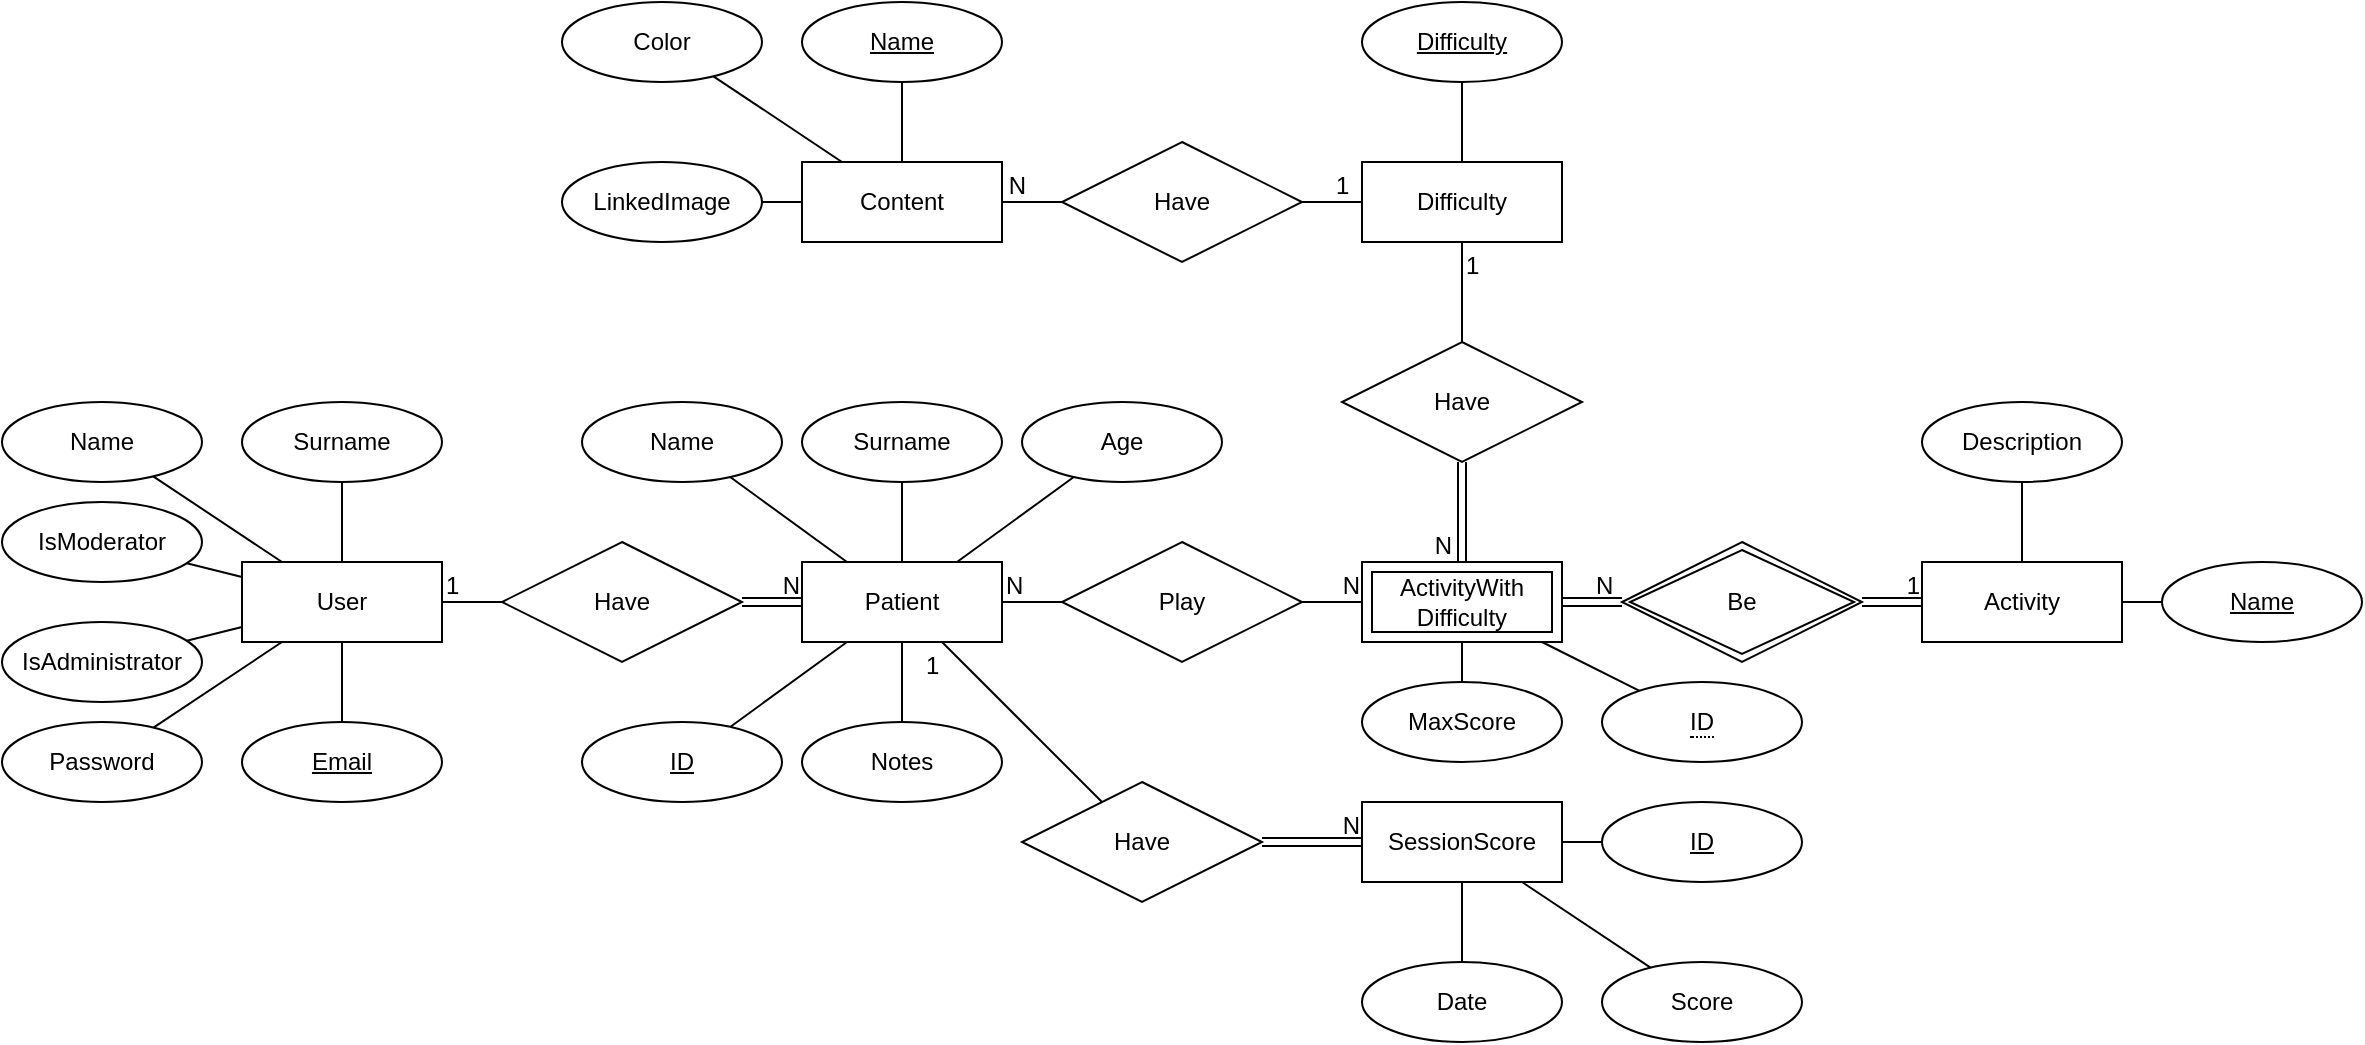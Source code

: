 <mxfile>
    <diagram id="X7ddk2W8EK-1jcMmWwcX" name="Pagina-1">
        <mxGraphModel dx="1608" dy="1576" grid="1" gridSize="10" guides="1" tooltips="1" connect="1" arrows="1" fold="1" page="1" pageScale="1" pageWidth="827" pageHeight="1169" math="0" shadow="0">
            <root>
                <mxCell id="0"/>
                <mxCell id="1" parent="0"/>
                <mxCell id="2" value="Content" style="whiteSpace=wrap;html=1;align=center;" parent="1" vertex="1">
                    <mxGeometry x="40" y="40" width="100" height="40" as="geometry"/>
                </mxCell>
                <mxCell id="4" value="Name" style="ellipse;whiteSpace=wrap;html=1;align=center;fontStyle=4" parent="1" vertex="1">
                    <mxGeometry x="40" y="-40" width="100" height="40" as="geometry"/>
                </mxCell>
                <mxCell id="5" value="LinkedImage" style="ellipse;whiteSpace=wrap;html=1;align=center;" parent="1" vertex="1">
                    <mxGeometry x="-80" y="40" width="100" height="40" as="geometry"/>
                </mxCell>
                <mxCell id="8" value="Difficulty" style="whiteSpace=wrap;html=1;align=center;" parent="1" vertex="1">
                    <mxGeometry x="320" y="40" width="100" height="40" as="geometry"/>
                </mxCell>
                <mxCell id="9" value="Difficulty" style="ellipse;whiteSpace=wrap;html=1;align=center;fontStyle=4;" parent="1" vertex="1">
                    <mxGeometry x="320" y="-40" width="100" height="40" as="geometry"/>
                </mxCell>
                <mxCell id="18" value="" style="endArrow=none;html=1;rounded=0;" parent="1" source="8" target="9" edge="1">
                    <mxGeometry relative="1" as="geometry">
                        <mxPoint x="-110" y="40" as="sourcePoint"/>
                        <mxPoint x="50" y="40" as="targetPoint"/>
                    </mxGeometry>
                </mxCell>
                <mxCell id="19" value="" style="endArrow=none;html=1;rounded=0;" parent="1" source="2" target="4" edge="1">
                    <mxGeometry relative="1" as="geometry">
                        <mxPoint x="40" y="40" as="sourcePoint"/>
                        <mxPoint x="200" y="40" as="targetPoint"/>
                    </mxGeometry>
                </mxCell>
                <mxCell id="20" value="" style="endArrow=none;html=1;rounded=0;" parent="1" source="2" target="5" edge="1">
                    <mxGeometry relative="1" as="geometry">
                        <mxPoint x="40" y="40" as="sourcePoint"/>
                        <mxPoint x="200" y="40" as="targetPoint"/>
                    </mxGeometry>
                </mxCell>
                <mxCell id="21" value="User" style="whiteSpace=wrap;html=1;align=center;" parent="1" vertex="1">
                    <mxGeometry x="-240" y="240" width="100" height="40" as="geometry"/>
                </mxCell>
                <mxCell id="22" value="Name" style="ellipse;whiteSpace=wrap;html=1;align=center;" parent="1" vertex="1">
                    <mxGeometry x="-360" y="160" width="100" height="40" as="geometry"/>
                </mxCell>
                <mxCell id="23" value="Surname" style="ellipse;whiteSpace=wrap;html=1;align=center;" parent="1" vertex="1">
                    <mxGeometry x="-240" y="160" width="100" height="40" as="geometry"/>
                </mxCell>
                <mxCell id="24" value="Email" style="ellipse;whiteSpace=wrap;html=1;align=center;fontStyle=4" parent="1" vertex="1">
                    <mxGeometry x="-240" y="320" width="100" height="40" as="geometry"/>
                </mxCell>
                <mxCell id="25" value="" style="endArrow=none;html=1;rounded=0;" edge="1" parent="1" source="24" target="21">
                    <mxGeometry relative="1" as="geometry">
                        <mxPoint x="-90" y="130" as="sourcePoint"/>
                        <mxPoint x="70" y="130" as="targetPoint"/>
                    </mxGeometry>
                </mxCell>
                <mxCell id="26" value="" style="endArrow=none;html=1;rounded=0;" edge="1" parent="1" source="23" target="21">
                    <mxGeometry relative="1" as="geometry">
                        <mxPoint x="-90" y="130" as="sourcePoint"/>
                        <mxPoint x="70" y="130" as="targetPoint"/>
                    </mxGeometry>
                </mxCell>
                <mxCell id="27" value="" style="endArrow=none;html=1;rounded=0;" edge="1" parent="1" source="22" target="21">
                    <mxGeometry relative="1" as="geometry">
                        <mxPoint x="-90" y="130" as="sourcePoint"/>
                        <mxPoint x="70" y="130" as="targetPoint"/>
                    </mxGeometry>
                </mxCell>
                <mxCell id="28" value="IsModerator" style="ellipse;whiteSpace=wrap;html=1;align=center;" vertex="1" parent="1">
                    <mxGeometry x="-360" y="210" width="100" height="40" as="geometry"/>
                </mxCell>
                <mxCell id="29" value="IsAdministrator" style="ellipse;whiteSpace=wrap;html=1;align=center;" vertex="1" parent="1">
                    <mxGeometry x="-360" y="270" width="100" height="40" as="geometry"/>
                </mxCell>
                <mxCell id="31" value="" style="endArrow=none;html=1;rounded=0;" edge="1" parent="1" source="28" target="21">
                    <mxGeometry relative="1" as="geometry">
                        <mxPoint x="-170" y="230" as="sourcePoint"/>
                        <mxPoint x="-10" y="230" as="targetPoint"/>
                    </mxGeometry>
                </mxCell>
                <mxCell id="32" value="" style="endArrow=none;html=1;rounded=0;" edge="1" parent="1" source="29" target="21">
                    <mxGeometry relative="1" as="geometry">
                        <mxPoint x="-170" y="230" as="sourcePoint"/>
                        <mxPoint x="-10" y="230" as="targetPoint"/>
                    </mxGeometry>
                </mxCell>
                <mxCell id="33" value="Patient" style="whiteSpace=wrap;html=1;align=center;" vertex="1" parent="1">
                    <mxGeometry x="40" y="240" width="100" height="40" as="geometry"/>
                </mxCell>
                <mxCell id="35" value="" style="endArrow=none;html=1;rounded=0;shape=link;" edge="1" parent="1" source="34" target="33">
                    <mxGeometry relative="1" as="geometry">
                        <mxPoint x="-100" y="260" as="sourcePoint"/>
                        <mxPoint x="60" y="260" as="targetPoint"/>
                    </mxGeometry>
                </mxCell>
                <mxCell id="37" value="N" style="resizable=0;html=1;whiteSpace=wrap;align=right;verticalAlign=bottom;" connectable="0" vertex="1" parent="35">
                    <mxGeometry x="1" relative="1" as="geometry"/>
                </mxCell>
                <mxCell id="38" value="" style="endArrow=none;html=1;rounded=0;" edge="1" parent="1" source="21" target="34">
                    <mxGeometry relative="1" as="geometry">
                        <mxPoint x="-140" y="260" as="sourcePoint"/>
                        <mxPoint x="40" y="260" as="targetPoint"/>
                    </mxGeometry>
                </mxCell>
                <mxCell id="39" value="1" style="resizable=0;html=1;whiteSpace=wrap;align=left;verticalAlign=bottom;" connectable="0" vertex="1" parent="38">
                    <mxGeometry x="-1" relative="1" as="geometry"/>
                </mxCell>
                <mxCell id="34" value="Have" style="shape=rhombus;perimeter=rhombusPerimeter;whiteSpace=wrap;html=1;align=center;" vertex="1" parent="1">
                    <mxGeometry x="-110" y="230" width="120" height="60" as="geometry"/>
                </mxCell>
                <mxCell id="41" value="Name" style="ellipse;whiteSpace=wrap;html=1;align=center;" vertex="1" parent="1">
                    <mxGeometry x="-70" y="160" width="100" height="40" as="geometry"/>
                </mxCell>
                <mxCell id="42" value="Surname" style="ellipse;whiteSpace=wrap;html=1;align=center;" vertex="1" parent="1">
                    <mxGeometry x="40" y="160" width="100" height="40" as="geometry"/>
                </mxCell>
                <mxCell id="43" value="Age" style="ellipse;whiteSpace=wrap;html=1;align=center;" vertex="1" parent="1">
                    <mxGeometry x="150" y="160" width="100" height="40" as="geometry"/>
                </mxCell>
                <mxCell id="44" value="ID" style="ellipse;whiteSpace=wrap;html=1;align=center;fontStyle=4" vertex="1" parent="1">
                    <mxGeometry x="-70" y="320" width="100" height="40" as="geometry"/>
                </mxCell>
                <mxCell id="45" value="" style="endArrow=none;html=1;rounded=0;" edge="1" parent="1" source="33" target="41">
                    <mxGeometry relative="1" as="geometry">
                        <mxPoint x="-60" y="280" as="sourcePoint"/>
                        <mxPoint x="100" y="280" as="targetPoint"/>
                    </mxGeometry>
                </mxCell>
                <mxCell id="46" value="" style="endArrow=none;html=1;rounded=0;" edge="1" parent="1" source="33" target="42">
                    <mxGeometry relative="1" as="geometry">
                        <mxPoint x="-60" y="280" as="sourcePoint"/>
                        <mxPoint x="100" y="280" as="targetPoint"/>
                    </mxGeometry>
                </mxCell>
                <mxCell id="47" value="" style="endArrow=none;html=1;rounded=0;" edge="1" parent="1" source="33" target="43">
                    <mxGeometry relative="1" as="geometry">
                        <mxPoint x="-60" y="280" as="sourcePoint"/>
                        <mxPoint x="100" y="280" as="targetPoint"/>
                    </mxGeometry>
                </mxCell>
                <mxCell id="48" value="" style="endArrow=none;html=1;rounded=0;" edge="1" parent="1" source="33" target="44">
                    <mxGeometry relative="1" as="geometry">
                        <mxPoint x="-60" y="280" as="sourcePoint"/>
                        <mxPoint x="100" y="280" as="targetPoint"/>
                    </mxGeometry>
                </mxCell>
                <mxCell id="49" value="Notes" style="ellipse;whiteSpace=wrap;html=1;align=center;" vertex="1" parent="1">
                    <mxGeometry x="40" y="320" width="100" height="40" as="geometry"/>
                </mxCell>
                <mxCell id="50" value="" style="endArrow=none;html=1;rounded=0;" edge="1" parent="1" source="33" target="49">
                    <mxGeometry relative="1" as="geometry">
                        <mxPoint x="50" y="350" as="sourcePoint"/>
                        <mxPoint x="210" y="350" as="targetPoint"/>
                    </mxGeometry>
                </mxCell>
                <mxCell id="51" value="Activity" style="whiteSpace=wrap;html=1;align=center;" vertex="1" parent="1">
                    <mxGeometry x="600" y="240" width="100" height="40" as="geometry"/>
                </mxCell>
                <mxCell id="59" value="Name" style="ellipse;whiteSpace=wrap;html=1;align=center;fontStyle=4" vertex="1" parent="1">
                    <mxGeometry x="720" y="240" width="100" height="40" as="geometry"/>
                </mxCell>
                <mxCell id="60" value="" style="endArrow=none;html=1;rounded=0;" edge="1" parent="1" source="51" target="59">
                    <mxGeometry relative="1" as="geometry">
                        <mxPoint x="610" y="40" as="sourcePoint"/>
                        <mxPoint x="770" y="40" as="targetPoint"/>
                    </mxGeometry>
                </mxCell>
                <mxCell id="62" value="" style="endArrow=none;html=1;rounded=0;" edge="1" parent="1" source="94" target="51">
                    <mxGeometry relative="1" as="geometry">
                        <mxPoint x="600" y="20" as="sourcePoint"/>
                        <mxPoint x="540" y="70" as="targetPoint"/>
                    </mxGeometry>
                </mxCell>
                <mxCell id="68" value="" style="endArrow=none;html=1;rounded=0;" edge="1" parent="1" source="93" target="95">
                    <mxGeometry relative="1" as="geometry">
                        <mxPoint x="510" y="20" as="sourcePoint"/>
                        <mxPoint x="624.275" y="-42.85" as="targetPoint"/>
                    </mxGeometry>
                </mxCell>
                <mxCell id="69" value="SessionScore" style="whiteSpace=wrap;html=1;align=center;" vertex="1" parent="1">
                    <mxGeometry x="320" y="360" width="100" height="40" as="geometry"/>
                </mxCell>
                <mxCell id="71" value="" style="endArrow=none;html=1;rounded=0;shape=link;" edge="1" parent="1" source="70" target="69">
                    <mxGeometry relative="1" as="geometry">
                        <mxPoint x="-50" y="270" as="sourcePoint"/>
                        <mxPoint x="110" y="270" as="targetPoint"/>
                    </mxGeometry>
                </mxCell>
                <mxCell id="73" value="N" style="resizable=0;html=1;whiteSpace=wrap;align=right;verticalAlign=bottom;" connectable="0" vertex="1" parent="71">
                    <mxGeometry x="1" relative="1" as="geometry"/>
                </mxCell>
                <mxCell id="74" value="" style="endArrow=none;html=1;rounded=0;" edge="1" parent="1" source="33" target="70">
                    <mxGeometry relative="1" as="geometry">
                        <mxPoint x="137" y="280" as="sourcePoint"/>
                        <mxPoint x="323" y="360" as="targetPoint"/>
                    </mxGeometry>
                </mxCell>
                <mxCell id="75" value="1" style="resizable=0;html=1;whiteSpace=wrap;align=left;verticalAlign=bottom;" connectable="0" vertex="1" parent="74">
                    <mxGeometry x="-1" relative="1" as="geometry">
                        <mxPoint x="-10" y="20" as="offset"/>
                    </mxGeometry>
                </mxCell>
                <mxCell id="70" value="Have" style="shape=rhombus;perimeter=rhombusPerimeter;whiteSpace=wrap;html=1;align=center;" vertex="1" parent="1">
                    <mxGeometry x="150" y="350" width="120" height="60" as="geometry"/>
                </mxCell>
                <mxCell id="77" value="ID" style="ellipse;whiteSpace=wrap;html=1;align=center;fontStyle=4;" vertex="1" parent="1">
                    <mxGeometry x="440" y="360" width="100" height="40" as="geometry"/>
                </mxCell>
                <mxCell id="79" value="Score" style="ellipse;whiteSpace=wrap;html=1;align=center;" vertex="1" parent="1">
                    <mxGeometry x="440" y="440" width="100" height="40" as="geometry"/>
                </mxCell>
                <mxCell id="81" value="Date" style="ellipse;whiteSpace=wrap;html=1;align=center;" vertex="1" parent="1">
                    <mxGeometry x="320" y="440" width="100" height="40" as="geometry"/>
                </mxCell>
                <mxCell id="83" value="" style="endArrow=none;html=1;rounded=0;" edge="1" parent="1" source="69" target="77">
                    <mxGeometry relative="1" as="geometry">
                        <mxPoint x="350" y="300" as="sourcePoint"/>
                        <mxPoint x="510" y="300" as="targetPoint"/>
                    </mxGeometry>
                </mxCell>
                <mxCell id="85" value="" style="endArrow=none;html=1;rounded=0;" edge="1" parent="1" source="69" target="79">
                    <mxGeometry relative="1" as="geometry">
                        <mxPoint x="350" y="300" as="sourcePoint"/>
                        <mxPoint x="510" y="300" as="targetPoint"/>
                    </mxGeometry>
                </mxCell>
                <mxCell id="89" value="" style="endArrow=none;html=1;rounded=0;" edge="1" parent="1" source="81" target="69">
                    <mxGeometry relative="1" as="geometry">
                        <mxPoint x="350" y="300" as="sourcePoint"/>
                        <mxPoint x="510" y="300" as="targetPoint"/>
                    </mxGeometry>
                </mxCell>
                <mxCell id="93" value="ActivityWith&lt;div&gt;Difficulty&lt;/div&gt;" style="shape=ext;margin=3;double=1;whiteSpace=wrap;html=1;align=center;" vertex="1" parent="1">
                    <mxGeometry x="320" y="240" width="100" height="40" as="geometry"/>
                </mxCell>
                <mxCell id="94" value="Description" style="ellipse;whiteSpace=wrap;html=1;align=center;" vertex="1" parent="1">
                    <mxGeometry x="600" y="160" width="100" height="40" as="geometry"/>
                </mxCell>
                <mxCell id="95" value="MaxScore" style="ellipse;whiteSpace=wrap;html=1;align=center;" vertex="1" parent="1">
                    <mxGeometry x="320" y="300" width="100" height="40" as="geometry"/>
                </mxCell>
                <mxCell id="100" value="" style="endArrow=none;html=1;rounded=0;shape=link;" edge="1" parent="1" source="92" target="51">
                    <mxGeometry relative="1" as="geometry">
                        <mxPoint x="320" y="180" as="sourcePoint"/>
                        <mxPoint x="480" y="180" as="targetPoint"/>
                    </mxGeometry>
                </mxCell>
                <mxCell id="102" value="1" style="resizable=0;html=1;whiteSpace=wrap;align=right;verticalAlign=bottom;" connectable="0" vertex="1" parent="100">
                    <mxGeometry x="1" relative="1" as="geometry"/>
                </mxCell>
                <mxCell id="103" value="" style="endArrow=none;html=1;rounded=0;shape=link;" edge="1" parent="1" source="93" target="92">
                    <mxGeometry relative="1" as="geometry">
                        <mxPoint x="410" y="240" as="sourcePoint"/>
                        <mxPoint x="570" y="160" as="targetPoint"/>
                    </mxGeometry>
                </mxCell>
                <mxCell id="104" value="N" style="resizable=0;html=1;whiteSpace=wrap;align=left;verticalAlign=bottom;" connectable="0" vertex="1" parent="103">
                    <mxGeometry x="-1" relative="1" as="geometry">
                        <mxPoint x="15" as="offset"/>
                    </mxGeometry>
                </mxCell>
                <mxCell id="92" value="Be" style="shape=rhombus;double=1;perimeter=rhombusPerimeter;whiteSpace=wrap;html=1;align=center;" vertex="1" parent="1">
                    <mxGeometry x="450" y="230" width="120" height="60" as="geometry"/>
                </mxCell>
                <mxCell id="108" value="" style="endArrow=none;html=1;rounded=0;" edge="1" parent="1" source="97" target="93">
                    <mxGeometry relative="1" as="geometry">
                        <mxPoint x="300" y="250" as="sourcePoint"/>
                        <mxPoint x="460" y="250" as="targetPoint"/>
                    </mxGeometry>
                </mxCell>
                <mxCell id="110" value="N" style="resizable=0;html=1;whiteSpace=wrap;align=right;verticalAlign=bottom;" connectable="0" vertex="1" parent="108">
                    <mxGeometry x="1" relative="1" as="geometry"/>
                </mxCell>
                <mxCell id="111" value="" style="endArrow=none;html=1;rounded=0;" edge="1" parent="1" source="33" target="97">
                    <mxGeometry relative="1" as="geometry">
                        <mxPoint x="140" y="260" as="sourcePoint"/>
                        <mxPoint x="320" y="260" as="targetPoint"/>
                    </mxGeometry>
                </mxCell>
                <mxCell id="112" value="N" style="resizable=0;html=1;whiteSpace=wrap;align=left;verticalAlign=bottom;" connectable="0" vertex="1" parent="111">
                    <mxGeometry x="-1" relative="1" as="geometry"/>
                </mxCell>
                <mxCell id="97" value="Play" style="shape=rhombus;perimeter=rhombusPerimeter;whiteSpace=wrap;html=1;align=center;" vertex="1" parent="1">
                    <mxGeometry x="170" y="230" width="120" height="60" as="geometry"/>
                </mxCell>
                <mxCell id="114" value="" style="endArrow=none;html=1;rounded=0;shape=link;" edge="1" parent="1" source="107" target="93">
                    <mxGeometry relative="1" as="geometry">
                        <mxPoint x="300" y="130" as="sourcePoint"/>
                        <mxPoint x="460" y="130" as="targetPoint"/>
                    </mxGeometry>
                </mxCell>
                <mxCell id="116" value="N" style="resizable=0;html=1;whiteSpace=wrap;align=right;verticalAlign=bottom;" connectable="0" vertex="1" parent="114">
                    <mxGeometry x="1" relative="1" as="geometry">
                        <mxPoint x="-4" as="offset"/>
                    </mxGeometry>
                </mxCell>
                <mxCell id="117" value="" style="endArrow=none;html=1;rounded=0;" edge="1" parent="1" source="8" target="107">
                    <mxGeometry relative="1" as="geometry">
                        <mxPoint x="370" y="80" as="sourcePoint"/>
                        <mxPoint x="370" y="240" as="targetPoint"/>
                    </mxGeometry>
                </mxCell>
                <mxCell id="118" value="1" style="resizable=0;html=1;whiteSpace=wrap;align=left;verticalAlign=bottom;" connectable="0" vertex="1" parent="117">
                    <mxGeometry x="-1" relative="1" as="geometry">
                        <mxPoint y="20" as="offset"/>
                    </mxGeometry>
                </mxCell>
                <mxCell id="107" value="Have" style="shape=rhombus;perimeter=rhombusPerimeter;whiteSpace=wrap;html=1;align=center;" vertex="1" parent="1">
                    <mxGeometry x="310" y="130" width="120" height="60" as="geometry"/>
                </mxCell>
                <mxCell id="121" value="" style="endArrow=none;html=1;rounded=0;" edge="1" parent="1" source="93" target="128">
                    <mxGeometry relative="1" as="geometry">
                        <mxPoint x="360" y="190" as="sourcePoint"/>
                        <mxPoint x="458.765" y="304.383" as="targetPoint"/>
                    </mxGeometry>
                </mxCell>
                <mxCell id="122" value="Password" style="ellipse;whiteSpace=wrap;html=1;align=center;" vertex="1" parent="1">
                    <mxGeometry x="-360" y="320" width="100" height="40" as="geometry"/>
                </mxCell>
                <mxCell id="124" value="" style="endArrow=none;html=1;rounded=0;" edge="1" parent="1" source="21" target="122">
                    <mxGeometry relative="1" as="geometry">
                        <mxPoint x="-170" y="250" as="sourcePoint"/>
                        <mxPoint x="-10" y="250" as="targetPoint"/>
                    </mxGeometry>
                </mxCell>
                <mxCell id="125" value="Color" style="ellipse;whiteSpace=wrap;html=1;align=center;" vertex="1" parent="1">
                    <mxGeometry x="-80" y="-40" width="100" height="40" as="geometry"/>
                </mxCell>
                <mxCell id="126" value="" style="endArrow=none;html=1;rounded=0;" edge="1" parent="1" source="125" target="2">
                    <mxGeometry relative="1" as="geometry">
                        <mxPoint x="130" y="120" as="sourcePoint"/>
                        <mxPoint x="290" y="120" as="targetPoint"/>
                    </mxGeometry>
                </mxCell>
                <mxCell id="128" value="&lt;span style=&quot;border-bottom: 1px dotted&quot;&gt;ID&lt;/span&gt;" style="ellipse;whiteSpace=wrap;html=1;align=center;" vertex="1" parent="1">
                    <mxGeometry x="440" y="300" width="100" height="40" as="geometry"/>
                </mxCell>
                <mxCell id="130" value="" style="endArrow=none;html=1;rounded=0;" edge="1" parent="1" source="129" target="2">
                    <mxGeometry relative="1" as="geometry">
                        <mxPoint x="80" y="160" as="sourcePoint"/>
                        <mxPoint x="240" y="160" as="targetPoint"/>
                    </mxGeometry>
                </mxCell>
                <mxCell id="132" value="N" style="resizable=0;html=1;whiteSpace=wrap;align=right;verticalAlign=bottom;" connectable="0" vertex="1" parent="130">
                    <mxGeometry x="1" relative="1" as="geometry">
                        <mxPoint x="13" as="offset"/>
                    </mxGeometry>
                </mxCell>
                <mxCell id="133" value="" style="endArrow=none;html=1;rounded=0;" edge="1" parent="1" source="8" target="129">
                    <mxGeometry relative="1" as="geometry">
                        <mxPoint x="320" y="60" as="sourcePoint"/>
                        <mxPoint x="140" y="60" as="targetPoint"/>
                    </mxGeometry>
                </mxCell>
                <mxCell id="134" value="1" style="resizable=0;html=1;whiteSpace=wrap;align=left;verticalAlign=bottom;" connectable="0" vertex="1" parent="133">
                    <mxGeometry x="-1" relative="1" as="geometry">
                        <mxPoint x="-15" as="offset"/>
                    </mxGeometry>
                </mxCell>
                <mxCell id="129" value="Have" style="shape=rhombus;perimeter=rhombusPerimeter;whiteSpace=wrap;html=1;align=center;" vertex="1" parent="1">
                    <mxGeometry x="170" y="30" width="120" height="60" as="geometry"/>
                </mxCell>
            </root>
        </mxGraphModel>
    </diagram>
</mxfile>